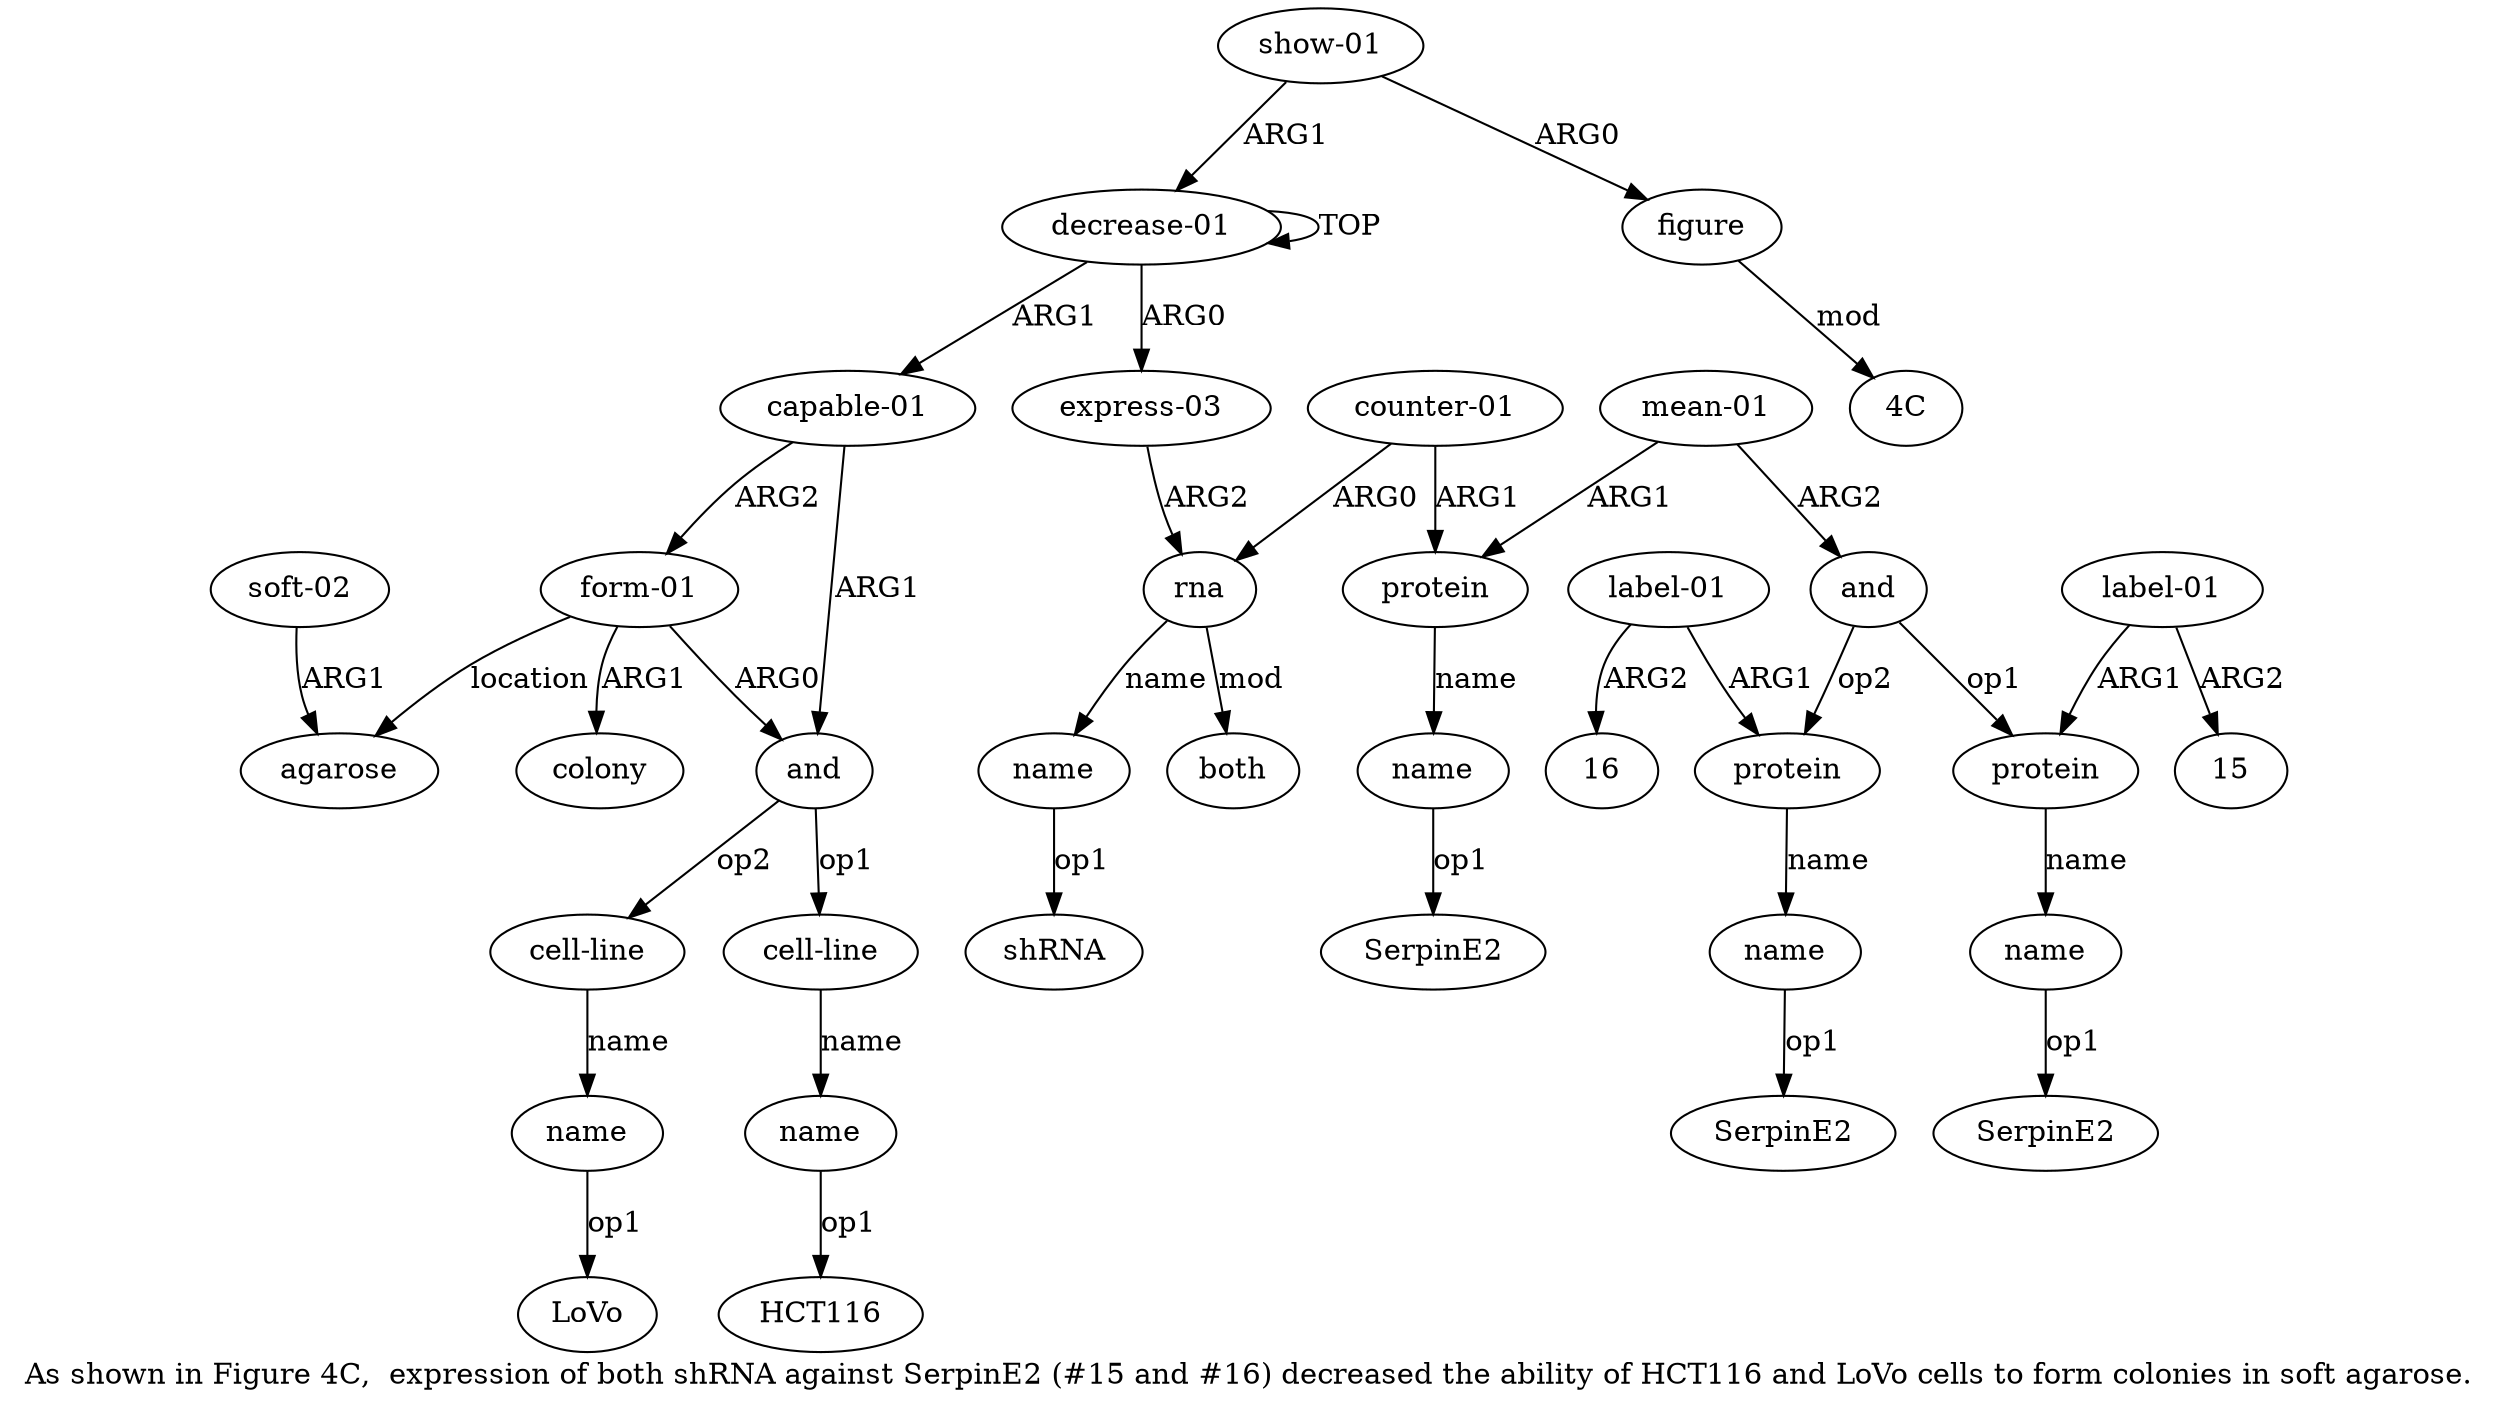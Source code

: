 digraph  {
	graph [label="As shown in Figure 4C,  expression of both shRNA against SerpinE2 (#15 and #16) decreased the ability of HCT116 and LoVo cells to \
form colonies in soft agarose."];
	node [label="\N"];
	a20	 [color=black,
		gold_ind=20,
		gold_label="cell-line",
		label="cell-line",
		test_ind=20,
		test_label="cell-line"];
	a21	 [color=black,
		gold_ind=21,
		gold_label=name,
		label=name,
		test_ind=21,
		test_label=name];
	a20 -> a21 [key=0,
	color=black,
	gold_label=name,
	label=name,
	test_label=name];
"a21 LoVo" [color=black,
	gold_ind=-1,
	gold_label=LoVo,
	label=LoVo,
	test_ind=-1,
	test_label=LoVo];
a21 -> "a21 LoVo" [key=0,
color=black,
gold_label=op1,
label=op1,
test_label=op1];
a22 [color=black,
gold_ind=22,
gold_label="form-01",
label="form-01",
test_ind=22,
test_label="form-01"];
a23 [color=black,
gold_ind=23,
gold_label=colony,
label=colony,
test_ind=23,
test_label=colony];
a22 -> a23 [key=0,
color=black,
gold_label=ARG1,
label=ARG1,
test_label=ARG1];
a24 [color=black,
gold_ind=24,
gold_label=agarose,
label=agarose,
test_ind=24,
test_label=agarose];
a22 -> a24 [key=0,
color=black,
gold_label=location,
label=location,
test_label=location];
a17 [color=black,
gold_ind=17,
gold_label=and,
label=and,
test_ind=17,
test_label=and];
a22 -> a17 [key=0,
color=black,
gold_label=ARG0,
label=ARG0,
test_label=ARG0];
a25 [color=black,
gold_ind=25,
gold_label="soft-02",
label="soft-02",
test_ind=25,
test_label="soft-02"];
a25 -> a24 [key=0,
color=black,
gold_label=ARG1,
label=ARG1,
test_label=ARG1];
a26 [color=black,
gold_ind=26,
gold_label="show-01",
label="show-01",
test_ind=26,
test_label="show-01"];
a27 [color=black,
gold_ind=27,
gold_label=figure,
label=figure,
test_ind=27,
test_label=figure];
a26 -> a27 [key=0,
color=black,
gold_label=ARG0,
label=ARG0,
test_label=ARG0];
a0 [color=black,
gold_ind=0,
gold_label="decrease-01",
label="decrease-01",
test_ind=0,
test_label="decrease-01"];
a26 -> a0 [key=0,
color=black,
gold_label=ARG1,
label=ARG1,
test_label=ARG1];
"a27 4C" [color=black,
gold_ind=-1,
gold_label="4C",
label="4C",
test_ind=-1,
test_label="4C"];
a27 -> "a27 4C" [key=0,
color=black,
gold_label=mod,
label=mod,
test_label=mod];
"a14 SerpinE2" [color=black,
gold_ind=-1,
gold_label=SerpinE2,
label=SerpinE2,
test_ind=-1,
test_label=SerpinE2];
"a19 HCT116" [color=black,
gold_ind=-1,
gold_label=HCT116,
label=HCT116,
test_ind=-1,
test_label=HCT116];
"a3 shRNA" [color=black,
gold_ind=-1,
gold_label=shRNA,
label=shRNA,
test_ind=-1,
test_label=shRNA];
"a7 SerpinE2" [color=black,
gold_ind=-1,
gold_label=SerpinE2,
label=SerpinE2,
test_ind=-1,
test_label=SerpinE2];
"a12 15" [color=black,
gold_ind=-1,
gold_label=15,
label=15,
test_ind=-1,
test_label=15];
"a15 16" [color=black,
gold_ind=-1,
gold_label=16,
label=16,
test_ind=-1,
test_label=16];
a15 [color=black,
gold_ind=15,
gold_label="label-01",
label="label-01",
test_ind=15,
test_label="label-01"];
a15 -> "a15 16" [key=0,
color=black,
gold_label=ARG2,
label=ARG2,
test_label=ARG2];
a13 [color=black,
gold_ind=13,
gold_label=protein,
label=protein,
test_ind=13,
test_label=protein];
a15 -> a13 [key=0,
color=black,
gold_label=ARG1,
label=ARG1,
test_label=ARG1];
a14 [color=black,
gold_ind=14,
gold_label=name,
label=name,
test_ind=14,
test_label=name];
a14 -> "a14 SerpinE2" [key=0,
color=black,
gold_label=op1,
label=op1,
test_label=op1];
a17 -> a20 [key=0,
color=black,
gold_label=op2,
label=op2,
test_label=op2];
a18 [color=black,
gold_ind=18,
gold_label="cell-line",
label="cell-line",
test_ind=18,
test_label="cell-line"];
a17 -> a18 [key=0,
color=black,
gold_label=op1,
label=op1,
test_label=op1];
a16 [color=black,
gold_ind=16,
gold_label="capable-01",
label="capable-01",
test_ind=16,
test_label="capable-01"];
a16 -> a22 [key=0,
color=black,
gold_label=ARG2,
label=ARG2,
test_label=ARG2];
a16 -> a17 [key=0,
color=black,
gold_label=ARG1,
label=ARG1,
test_label=ARG1];
a11 [color=black,
gold_ind=11,
gold_label=name,
label=name,
test_ind=11,
test_label=name];
"a11 SerpinE2" [color=black,
gold_ind=-1,
gold_label=SerpinE2,
label=SerpinE2,
test_ind=-1,
test_label=SerpinE2];
a11 -> "a11 SerpinE2" [key=0,
color=black,
gold_label=op1,
label=op1,
test_label=op1];
a10 [color=black,
gold_ind=10,
gold_label=protein,
label=protein,
test_ind=10,
test_label=protein];
a10 -> a11 [key=0,
color=black,
gold_label=name,
label=name,
test_label=name];
a13 -> a14 [key=0,
color=black,
gold_label=name,
label=name,
test_label=name];
a12 [color=black,
gold_ind=12,
gold_label="label-01",
label="label-01",
test_ind=12,
test_label="label-01"];
a12 -> "a12 15" [key=0,
color=black,
gold_label=ARG2,
label=ARG2,
test_label=ARG2];
a12 -> a10 [key=0,
color=black,
gold_label=ARG1,
label=ARG1,
test_label=ARG1];
a19 [color=black,
gold_ind=19,
gold_label=name,
label=name,
test_ind=19,
test_label=name];
a19 -> "a19 HCT116" [key=0,
color=black,
gold_label=op1,
label=op1,
test_label=op1];
a18 -> a19 [key=0,
color=black,
gold_label=name,
label=name,
test_label=name];
a1 [color=black,
gold_ind=1,
gold_label="express-03",
label="express-03",
test_ind=1,
test_label="express-03"];
a2 [color=black,
gold_ind=2,
gold_label=rna,
label=rna,
test_ind=2,
test_label=rna];
a1 -> a2 [key=0,
color=black,
gold_label=ARG2,
label=ARG2,
test_label=ARG2];
a0 -> a16 [key=0,
color=black,
gold_label=ARG1,
label=ARG1,
test_label=ARG1];
a0 -> a1 [key=0,
color=black,
gold_label=ARG0,
label=ARG0,
test_label=ARG0];
a0 -> a0 [key=0,
color=black,
gold_label=TOP,
label=TOP,
test_label=TOP];
a3 [color=black,
gold_ind=3,
gold_label=name,
label=name,
test_ind=3,
test_label=name];
a3 -> "a3 shRNA" [key=0,
color=black,
gold_label=op1,
label=op1,
test_label=op1];
a2 -> a3 [key=0,
color=black,
gold_label=name,
label=name,
test_label=name];
a4 [color=black,
gold_ind=4,
gold_label=both,
label=both,
test_ind=4,
test_label=both];
a2 -> a4 [key=0,
color=black,
gold_label=mod,
label=mod,
test_label=mod];
a5 [color=black,
gold_ind=5,
gold_label="counter-01",
label="counter-01",
test_ind=5,
test_label="counter-01"];
a5 -> a2 [key=0,
color=black,
gold_label=ARG0,
label=ARG0,
test_label=ARG0];
a6 [color=black,
gold_ind=6,
gold_label=protein,
label=protein,
test_ind=6,
test_label=protein];
a5 -> a6 [key=0,
color=black,
gold_label=ARG1,
label=ARG1,
test_label=ARG1];
a7 [color=black,
gold_ind=7,
gold_label=name,
label=name,
test_ind=7,
test_label=name];
a7 -> "a7 SerpinE2" [key=0,
color=black,
gold_label=op1,
label=op1,
test_label=op1];
a6 -> a7 [key=0,
color=black,
gold_label=name,
label=name,
test_label=name];
a9 [color=black,
gold_ind=9,
gold_label=and,
label=and,
test_ind=9,
test_label=and];
a9 -> a10 [key=0,
color=black,
gold_label=op1,
label=op1,
test_label=op1];
a9 -> a13 [key=0,
color=black,
gold_label=op2,
label=op2,
test_label=op2];
a8 [color=black,
gold_ind=8,
gold_label="mean-01",
label="mean-01",
test_ind=8,
test_label="mean-01"];
a8 -> a6 [key=0,
color=black,
gold_label=ARG1,
label=ARG1,
test_label=ARG1];
a8 -> a9 [key=0,
color=black,
gold_label=ARG2,
label=ARG2,
test_label=ARG2];
}
